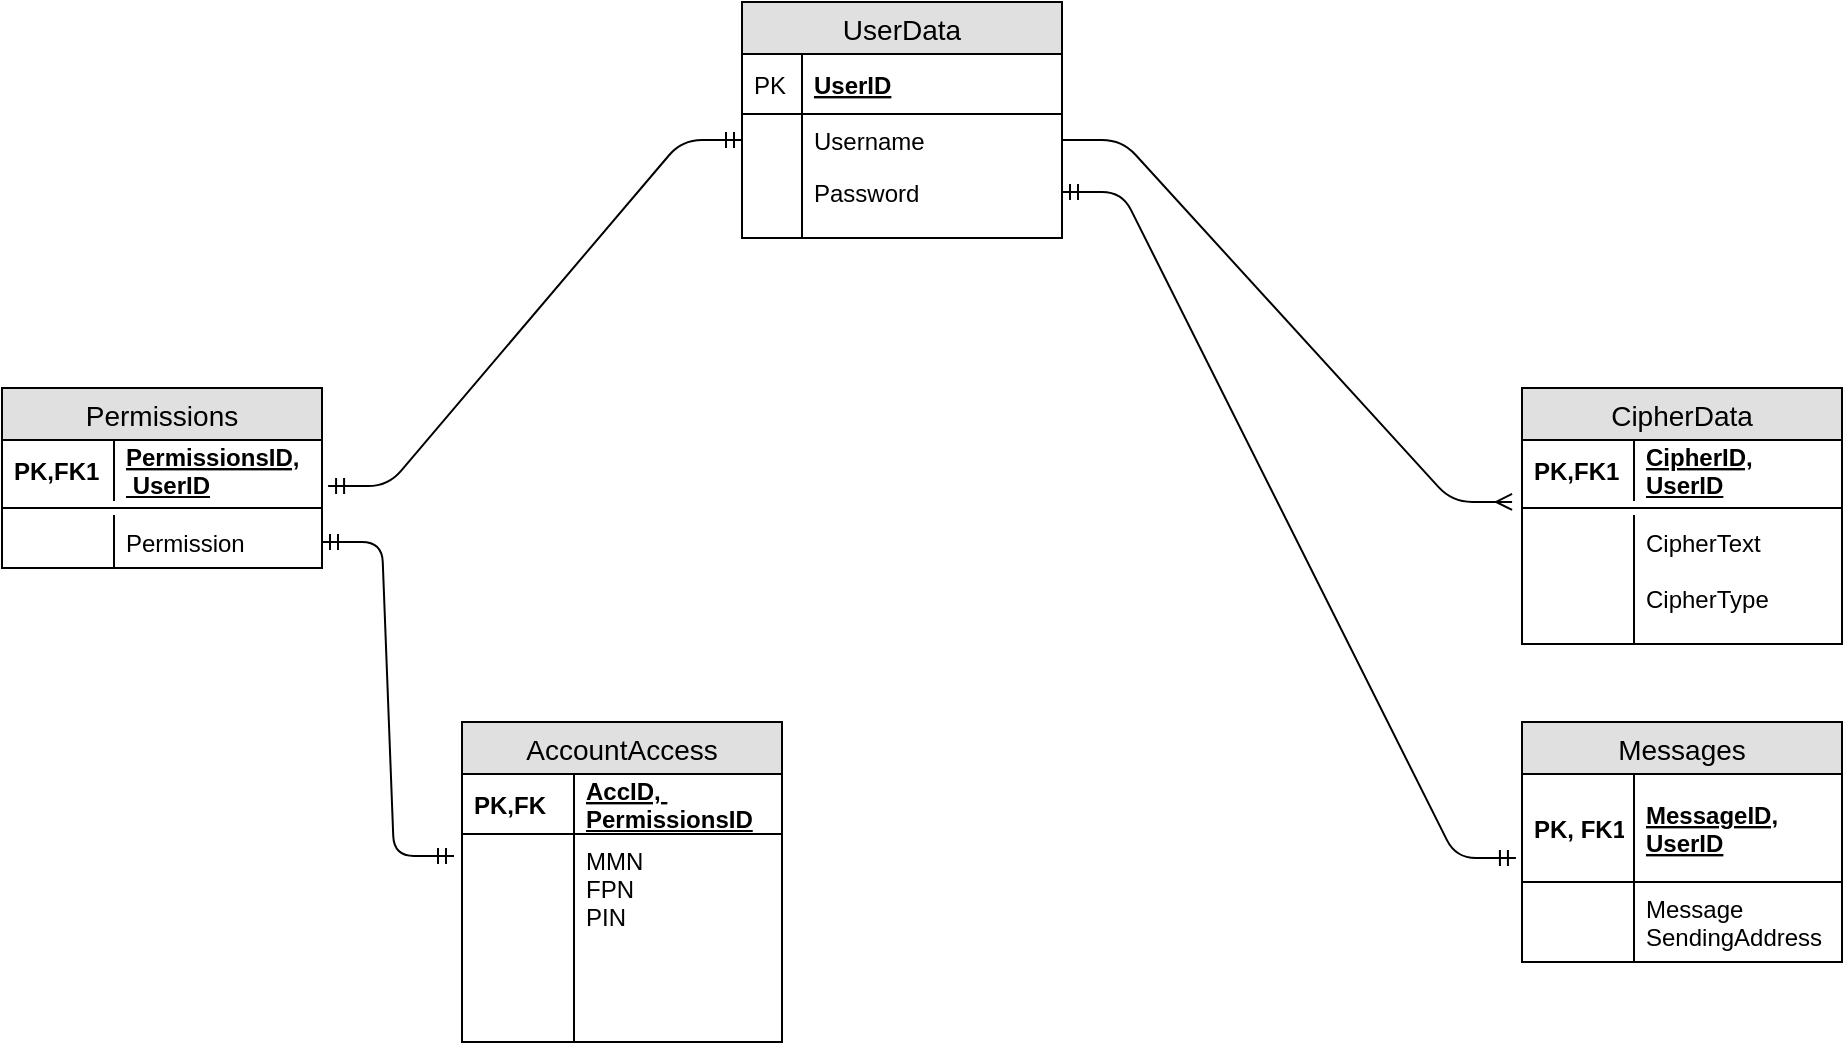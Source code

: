 <mxfile version="12.2.0" type="device" pages="1"><diagram id="mIj8XSysIs8KaRuz2aLC" name="Page-1"><mxGraphModel dx="1408" dy="780" grid="1" gridSize="10" guides="1" tooltips="1" connect="1" arrows="1" fold="1" page="1" pageScale="1" pageWidth="1169" pageHeight="1654" math="0" shadow="0"><root><mxCell id="0"/><mxCell id="1" parent="0"/><mxCell id="ISNbcpsV9Uw3hzT0GA0Y-23" value="UserData" style="swimlane;fontStyle=0;childLayout=stackLayout;horizontal=1;startSize=26;fillColor=#e0e0e0;horizontalStack=0;resizeParent=1;resizeParentMax=0;resizeLast=0;collapsible=1;marginBottom=0;swimlaneFillColor=#ffffff;align=center;fontSize=14;" parent="1" vertex="1"><mxGeometry x="430" y="200" width="160" height="118" as="geometry"/></mxCell><mxCell id="ISNbcpsV9Uw3hzT0GA0Y-24" value="UserID" style="shape=partialRectangle;top=0;left=0;right=0;bottom=1;align=left;verticalAlign=middle;fillColor=none;spacingLeft=34;spacingRight=4;overflow=hidden;rotatable=0;points=[[0,0.5],[1,0.5]];portConstraint=eastwest;dropTarget=0;fontStyle=5;fontSize=12;" parent="ISNbcpsV9Uw3hzT0GA0Y-23" vertex="1"><mxGeometry y="26" width="160" height="30" as="geometry"/></mxCell><mxCell id="ISNbcpsV9Uw3hzT0GA0Y-25" value="PK" style="shape=partialRectangle;top=0;left=0;bottom=0;fillColor=none;align=left;verticalAlign=middle;spacingLeft=4;spacingRight=4;overflow=hidden;rotatable=0;points=[];portConstraint=eastwest;part=1;fontSize=12;" parent="ISNbcpsV9Uw3hzT0GA0Y-24" vertex="1" connectable="0"><mxGeometry width="30" height="30" as="geometry"/></mxCell><mxCell id="ISNbcpsV9Uw3hzT0GA0Y-26" value="Username" style="shape=partialRectangle;top=0;left=0;right=0;bottom=0;align=left;verticalAlign=top;fillColor=none;spacingLeft=34;spacingRight=4;overflow=hidden;rotatable=0;points=[[0,0.5],[1,0.5]];portConstraint=eastwest;dropTarget=0;fontSize=12;" parent="ISNbcpsV9Uw3hzT0GA0Y-23" vertex="1"><mxGeometry y="56" width="160" height="26" as="geometry"/></mxCell><mxCell id="ISNbcpsV9Uw3hzT0GA0Y-27" value="" style="shape=partialRectangle;top=0;left=0;bottom=0;fillColor=none;align=left;verticalAlign=top;spacingLeft=4;spacingRight=4;overflow=hidden;rotatable=0;points=[];portConstraint=eastwest;part=1;fontSize=12;" parent="ISNbcpsV9Uw3hzT0GA0Y-26" vertex="1" connectable="0"><mxGeometry width="30" height="26" as="geometry"/></mxCell><mxCell id="ISNbcpsV9Uw3hzT0GA0Y-28" value="Password" style="shape=partialRectangle;top=0;left=0;right=0;bottom=0;align=left;verticalAlign=top;fillColor=none;spacingLeft=34;spacingRight=4;overflow=hidden;rotatable=0;points=[[0,0.5],[1,0.5]];portConstraint=eastwest;dropTarget=0;fontSize=12;" parent="ISNbcpsV9Uw3hzT0GA0Y-23" vertex="1"><mxGeometry y="82" width="160" height="26" as="geometry"/></mxCell><mxCell id="ISNbcpsV9Uw3hzT0GA0Y-29" value="" style="shape=partialRectangle;top=0;left=0;bottom=0;fillColor=none;align=left;verticalAlign=top;spacingLeft=4;spacingRight=4;overflow=hidden;rotatable=0;points=[];portConstraint=eastwest;part=1;fontSize=12;" parent="ISNbcpsV9Uw3hzT0GA0Y-28" vertex="1" connectable="0"><mxGeometry width="30" height="26" as="geometry"/></mxCell><mxCell id="ISNbcpsV9Uw3hzT0GA0Y-32" value="" style="shape=partialRectangle;top=0;left=0;right=0;bottom=0;align=left;verticalAlign=top;fillColor=none;spacingLeft=34;spacingRight=4;overflow=hidden;rotatable=0;points=[[0,0.5],[1,0.5]];portConstraint=eastwest;dropTarget=0;fontSize=12;" parent="ISNbcpsV9Uw3hzT0GA0Y-23" vertex="1"><mxGeometry y="108" width="160" height="10" as="geometry"/></mxCell><mxCell id="ISNbcpsV9Uw3hzT0GA0Y-33" value="" style="shape=partialRectangle;top=0;left=0;bottom=0;fillColor=none;align=left;verticalAlign=top;spacingLeft=4;spacingRight=4;overflow=hidden;rotatable=0;points=[];portConstraint=eastwest;part=1;fontSize=12;" parent="ISNbcpsV9Uw3hzT0GA0Y-32" vertex="1" connectable="0"><mxGeometry width="30" height="10" as="geometry"/></mxCell><mxCell id="ISNbcpsV9Uw3hzT0GA0Y-34" value="CipherData" style="swimlane;fontStyle=0;childLayout=stackLayout;horizontal=1;startSize=26;fillColor=#e0e0e0;horizontalStack=0;resizeParent=1;resizeParentMax=0;resizeLast=0;collapsible=1;marginBottom=0;swimlaneFillColor=#ffffff;align=center;fontSize=14;" parent="1" vertex="1"><mxGeometry x="820" y="393" width="160" height="128" as="geometry"/></mxCell><mxCell id="ISNbcpsV9Uw3hzT0GA0Y-35" value="CipherID, &#10;UserID" style="shape=partialRectangle;top=0;left=0;right=0;bottom=0;align=left;verticalAlign=middle;fillColor=none;spacingLeft=60;spacingRight=4;overflow=hidden;rotatable=0;points=[[0,0.5],[1,0.5]];portConstraint=eastwest;dropTarget=0;fontStyle=5;fontSize=12;" parent="ISNbcpsV9Uw3hzT0GA0Y-34" vertex="1"><mxGeometry y="26" width="160" height="30" as="geometry"/></mxCell><mxCell id="ISNbcpsV9Uw3hzT0GA0Y-36" value="PK,FK1" style="shape=partialRectangle;fontStyle=1;top=0;left=0;bottom=0;fillColor=none;align=left;verticalAlign=middle;spacingLeft=4;spacingRight=4;overflow=hidden;rotatable=0;points=[];portConstraint=eastwest;part=1;fontSize=12;" parent="ISNbcpsV9Uw3hzT0GA0Y-35" vertex="1" connectable="0"><mxGeometry width="56" height="30" as="geometry"/></mxCell><mxCell id="ISNbcpsV9Uw3hzT0GA0Y-41" value="" style="line;strokeWidth=1;fillColor=none;align=left;verticalAlign=middle;spacingTop=-1;spacingLeft=3;spacingRight=3;rotatable=0;labelPosition=right;points=[];portConstraint=eastwest;fontSize=12;" parent="ISNbcpsV9Uw3hzT0GA0Y-34" vertex="1"><mxGeometry y="56" width="160" height="8" as="geometry"/></mxCell><mxCell id="ISNbcpsV9Uw3hzT0GA0Y-39" value="CipherText&#10;&#10;CipherType" style="shape=partialRectangle;top=0;left=0;right=0;bottom=0;align=left;verticalAlign=top;fillColor=none;spacingLeft=60;spacingRight=4;overflow=hidden;rotatable=0;points=[[0,0.5],[1,0.5]];portConstraint=eastwest;dropTarget=0;fontSize=12;" parent="ISNbcpsV9Uw3hzT0GA0Y-34" vertex="1"><mxGeometry y="64" width="160" height="64" as="geometry"/></mxCell><mxCell id="ISNbcpsV9Uw3hzT0GA0Y-40" value="" style="shape=partialRectangle;top=0;left=0;bottom=0;fillColor=none;align=left;verticalAlign=top;spacingLeft=4;spacingRight=4;overflow=hidden;rotatable=0;points=[];portConstraint=eastwest;part=1;fontSize=12;" parent="ISNbcpsV9Uw3hzT0GA0Y-39" vertex="1" connectable="0"><mxGeometry width="56" height="64" as="geometry"/></mxCell><mxCell id="ISNbcpsV9Uw3hzT0GA0Y-42" value="Permissions" style="swimlane;fontStyle=0;childLayout=stackLayout;horizontal=1;startSize=26;fillColor=#e0e0e0;horizontalStack=0;resizeParent=1;resizeParentMax=0;resizeLast=0;collapsible=1;marginBottom=0;swimlaneFillColor=#ffffff;align=center;fontSize=14;" parent="1" vertex="1"><mxGeometry x="60" y="393" width="160" height="90" as="geometry"/></mxCell><mxCell id="ISNbcpsV9Uw3hzT0GA0Y-43" value="PermissionsID,&#10; UserID" style="shape=partialRectangle;top=0;left=0;right=0;bottom=0;align=left;verticalAlign=middle;fillColor=none;spacingLeft=60;spacingRight=4;overflow=hidden;rotatable=0;points=[[0,0.5],[1,0.5]];portConstraint=eastwest;dropTarget=0;fontStyle=5;fontSize=12;" parent="ISNbcpsV9Uw3hzT0GA0Y-42" vertex="1"><mxGeometry y="26" width="160" height="30" as="geometry"/></mxCell><mxCell id="ISNbcpsV9Uw3hzT0GA0Y-44" value="PK,FK1" style="shape=partialRectangle;fontStyle=1;top=0;left=0;bottom=0;fillColor=none;align=left;verticalAlign=middle;spacingLeft=4;spacingRight=4;overflow=hidden;rotatable=0;points=[];portConstraint=eastwest;part=1;fontSize=12;" parent="ISNbcpsV9Uw3hzT0GA0Y-43" vertex="1" connectable="0"><mxGeometry width="56" height="30" as="geometry"/></mxCell><mxCell id="ISNbcpsV9Uw3hzT0GA0Y-50" value="" style="line;strokeWidth=1;fillColor=none;align=left;verticalAlign=middle;spacingTop=-1;spacingLeft=3;spacingRight=3;rotatable=0;labelPosition=right;points=[];portConstraint=eastwest;fontSize=12;" parent="ISNbcpsV9Uw3hzT0GA0Y-42" vertex="1"><mxGeometry y="56" width="160" height="8" as="geometry"/></mxCell><mxCell id="ISNbcpsV9Uw3hzT0GA0Y-47" value="Permission" style="shape=partialRectangle;top=0;left=0;right=0;bottom=0;align=left;verticalAlign=top;fillColor=none;spacingLeft=60;spacingRight=4;overflow=hidden;rotatable=0;points=[[0,0.5],[1,0.5]];portConstraint=eastwest;dropTarget=0;fontSize=12;" parent="ISNbcpsV9Uw3hzT0GA0Y-42" vertex="1"><mxGeometry y="64" width="160" height="26" as="geometry"/></mxCell><mxCell id="ISNbcpsV9Uw3hzT0GA0Y-48" value="" style="shape=partialRectangle;top=0;left=0;bottom=0;fillColor=none;align=left;verticalAlign=top;spacingLeft=4;spacingRight=4;overflow=hidden;rotatable=0;points=[];portConstraint=eastwest;part=1;fontSize=12;" parent="ISNbcpsV9Uw3hzT0GA0Y-47" vertex="1" connectable="0"><mxGeometry width="56" height="26" as="geometry"/></mxCell><mxCell id="ISNbcpsV9Uw3hzT0GA0Y-49" value="" style="edgeStyle=entityRelationEdgeStyle;fontSize=12;html=1;endArrow=ERmandOne;startArrow=ERmandOne;entryX=0;entryY=0.5;entryDx=0;entryDy=0;exitX=1.019;exitY=0.767;exitDx=0;exitDy=0;exitPerimeter=0;" parent="1" target="ISNbcpsV9Uw3hzT0GA0Y-26" edge="1" source="ISNbcpsV9Uw3hzT0GA0Y-43"><mxGeometry width="100" height="100" relative="1" as="geometry"><mxPoint x="204" y="449" as="sourcePoint"/><mxPoint x="580" y="383" as="targetPoint"/></mxGeometry></mxCell><mxCell id="ISNbcpsV9Uw3hzT0GA0Y-63" value="" style="edgeStyle=entityRelationEdgeStyle;fontSize=12;html=1;endArrow=ERmandOne;startArrow=ERmandOne;exitX=1;exitY=0.5;exitDx=0;exitDy=0;entryX=-0.025;entryY=0.106;entryDx=0;entryDy=0;entryPerimeter=0;" parent="1" source="ISNbcpsV9Uw3hzT0GA0Y-47" edge="1" target="ISNbcpsV9Uw3hzT0GA0Y-69"><mxGeometry width="100" height="100" relative="1" as="geometry"><mxPoint x="90" y="680" as="sourcePoint"/><mxPoint x="280" y="630" as="targetPoint"/></mxGeometry></mxCell><mxCell id="ISNbcpsV9Uw3hzT0GA0Y-64" value="AccountAccess" style="swimlane;fontStyle=0;childLayout=stackLayout;horizontal=1;startSize=26;fillColor=#e0e0e0;horizontalStack=0;resizeParent=1;resizeParentMax=0;resizeLast=0;collapsible=1;marginBottom=0;swimlaneFillColor=#ffffff;align=center;fontSize=14;" parent="1" vertex="1"><mxGeometry x="290" y="560" width="160" height="160" as="geometry"/></mxCell><mxCell id="ISNbcpsV9Uw3hzT0GA0Y-67" value="AccID, &#10;PermissionsID" style="shape=partialRectangle;top=0;left=0;right=0;bottom=1;align=left;verticalAlign=middle;fillColor=none;spacingLeft=60;spacingRight=4;overflow=hidden;rotatable=0;points=[[0,0.5],[1,0.5]];portConstraint=eastwest;dropTarget=0;fontStyle=5;fontSize=12;" parent="ISNbcpsV9Uw3hzT0GA0Y-64" vertex="1"><mxGeometry y="26" width="160" height="30" as="geometry"/></mxCell><mxCell id="ISNbcpsV9Uw3hzT0GA0Y-68" value="PK,FK" style="shape=partialRectangle;fontStyle=1;top=0;left=0;bottom=0;fillColor=none;align=left;verticalAlign=middle;spacingLeft=4;spacingRight=4;overflow=hidden;rotatable=0;points=[];portConstraint=eastwest;part=1;fontSize=12;" parent="ISNbcpsV9Uw3hzT0GA0Y-67" vertex="1" connectable="0"><mxGeometry width="56" height="30" as="geometry"/></mxCell><mxCell id="ISNbcpsV9Uw3hzT0GA0Y-69" value="MMN&#10;FPN&#10;PIN" style="shape=partialRectangle;top=0;left=0;right=0;bottom=0;align=left;verticalAlign=top;fillColor=none;spacingLeft=60;spacingRight=4;overflow=hidden;rotatable=0;points=[[0,0.5],[1,0.5]];portConstraint=eastwest;dropTarget=0;fontSize=12;" parent="ISNbcpsV9Uw3hzT0GA0Y-64" vertex="1"><mxGeometry y="56" width="160" height="104" as="geometry"/></mxCell><mxCell id="ISNbcpsV9Uw3hzT0GA0Y-70" value="" style="shape=partialRectangle;top=0;left=0;bottom=0;fillColor=none;align=left;verticalAlign=top;spacingLeft=4;spacingRight=4;overflow=hidden;rotatable=0;points=[];portConstraint=eastwest;part=1;fontSize=12;" parent="ISNbcpsV9Uw3hzT0GA0Y-69" vertex="1" connectable="0"><mxGeometry width="56" height="104" as="geometry"/></mxCell><mxCell id="xFkhiZ95GwEOV2s2ns4a-1" value="" style="edgeStyle=entityRelationEdgeStyle;fontSize=12;html=1;endArrow=ERmany;exitX=1;exitY=0.5;exitDx=0;exitDy=0;entryX=-0.031;entryY=1.033;entryDx=0;entryDy=0;entryPerimeter=0;" edge="1" parent="1" source="ISNbcpsV9Uw3hzT0GA0Y-26" target="ISNbcpsV9Uw3hzT0GA0Y-35"><mxGeometry width="100" height="100" relative="1" as="geometry"><mxPoint x="660" y="540" as="sourcePoint"/><mxPoint x="760" y="440" as="targetPoint"/></mxGeometry></mxCell><mxCell id="xFkhiZ95GwEOV2s2ns4a-2" value="Messages" style="swimlane;fontStyle=0;childLayout=stackLayout;horizontal=1;startSize=26;fillColor=#e0e0e0;horizontalStack=0;resizeParent=1;resizeParentMax=0;resizeLast=0;collapsible=1;marginBottom=0;swimlaneFillColor=#ffffff;align=center;fontSize=14;" vertex="1" parent="1"><mxGeometry x="820" y="560" width="160" height="120" as="geometry"/></mxCell><mxCell id="xFkhiZ95GwEOV2s2ns4a-5" value="MessageID, &#10;UserID" style="shape=partialRectangle;top=0;left=0;right=0;bottom=1;align=left;verticalAlign=middle;fillColor=none;spacingLeft=60;spacingRight=4;overflow=hidden;rotatable=0;points=[[0,0.5],[1,0.5]];portConstraint=eastwest;dropTarget=0;fontStyle=5;fontSize=12;" vertex="1" parent="xFkhiZ95GwEOV2s2ns4a-2"><mxGeometry y="26" width="160" height="54" as="geometry"/></mxCell><mxCell id="xFkhiZ95GwEOV2s2ns4a-6" value="PK, FK1" style="shape=partialRectangle;fontStyle=1;top=0;left=0;bottom=0;fillColor=none;align=left;verticalAlign=middle;spacingLeft=4;spacingRight=4;overflow=hidden;rotatable=0;points=[];portConstraint=eastwest;part=1;fontSize=12;" vertex="1" connectable="0" parent="xFkhiZ95GwEOV2s2ns4a-5"><mxGeometry width="56" height="54" as="geometry"/></mxCell><mxCell id="xFkhiZ95GwEOV2s2ns4a-7" value="Message&#10;SendingAddress" style="shape=partialRectangle;top=0;left=0;right=0;bottom=0;align=left;verticalAlign=top;fillColor=none;spacingLeft=60;spacingRight=4;overflow=hidden;rotatable=0;points=[[0,0.5],[1,0.5]];portConstraint=eastwest;dropTarget=0;fontSize=12;" vertex="1" parent="xFkhiZ95GwEOV2s2ns4a-2"><mxGeometry y="80" width="160" height="40" as="geometry"/></mxCell><mxCell id="xFkhiZ95GwEOV2s2ns4a-8" value="" style="shape=partialRectangle;top=0;left=0;bottom=0;fillColor=none;align=left;verticalAlign=top;spacingLeft=4;spacingRight=4;overflow=hidden;rotatable=0;points=[];portConstraint=eastwest;part=1;fontSize=12;" vertex="1" connectable="0" parent="xFkhiZ95GwEOV2s2ns4a-7"><mxGeometry width="56" height="40" as="geometry"/></mxCell><mxCell id="xFkhiZ95GwEOV2s2ns4a-9" value="" style="edgeStyle=entityRelationEdgeStyle;fontSize=12;html=1;endArrow=ERmandOne;startArrow=ERmandOne;exitX=1;exitY=0.5;exitDx=0;exitDy=0;entryX=-0.019;entryY=0.778;entryDx=0;entryDy=0;entryPerimeter=0;" edge="1" parent="1" source="ISNbcpsV9Uw3hzT0GA0Y-28" target="xFkhiZ95GwEOV2s2ns4a-5"><mxGeometry width="100" height="100" relative="1" as="geometry"><mxPoint x="320" y="500" as="sourcePoint"/><mxPoint x="420" y="400" as="targetPoint"/></mxGeometry></mxCell></root></mxGraphModel></diagram></mxfile>